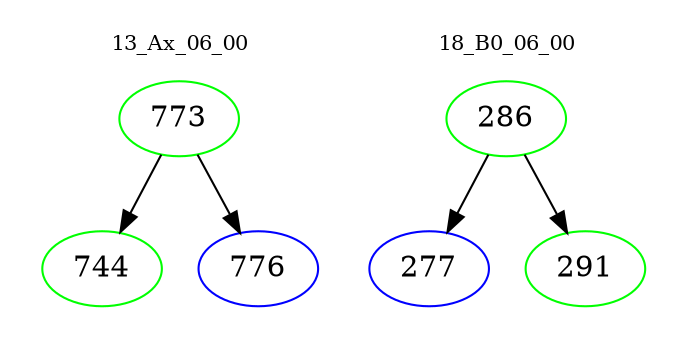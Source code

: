 digraph{
subgraph cluster_0 {
color = white
label = "13_Ax_06_00";
fontsize=10;
T0_773 [label="773", color="green"]
T0_773 -> T0_744 [color="black"]
T0_744 [label="744", color="green"]
T0_773 -> T0_776 [color="black"]
T0_776 [label="776", color="blue"]
}
subgraph cluster_1 {
color = white
label = "18_B0_06_00";
fontsize=10;
T1_286 [label="286", color="green"]
T1_286 -> T1_277 [color="black"]
T1_277 [label="277", color="blue"]
T1_286 -> T1_291 [color="black"]
T1_291 [label="291", color="green"]
}
}
